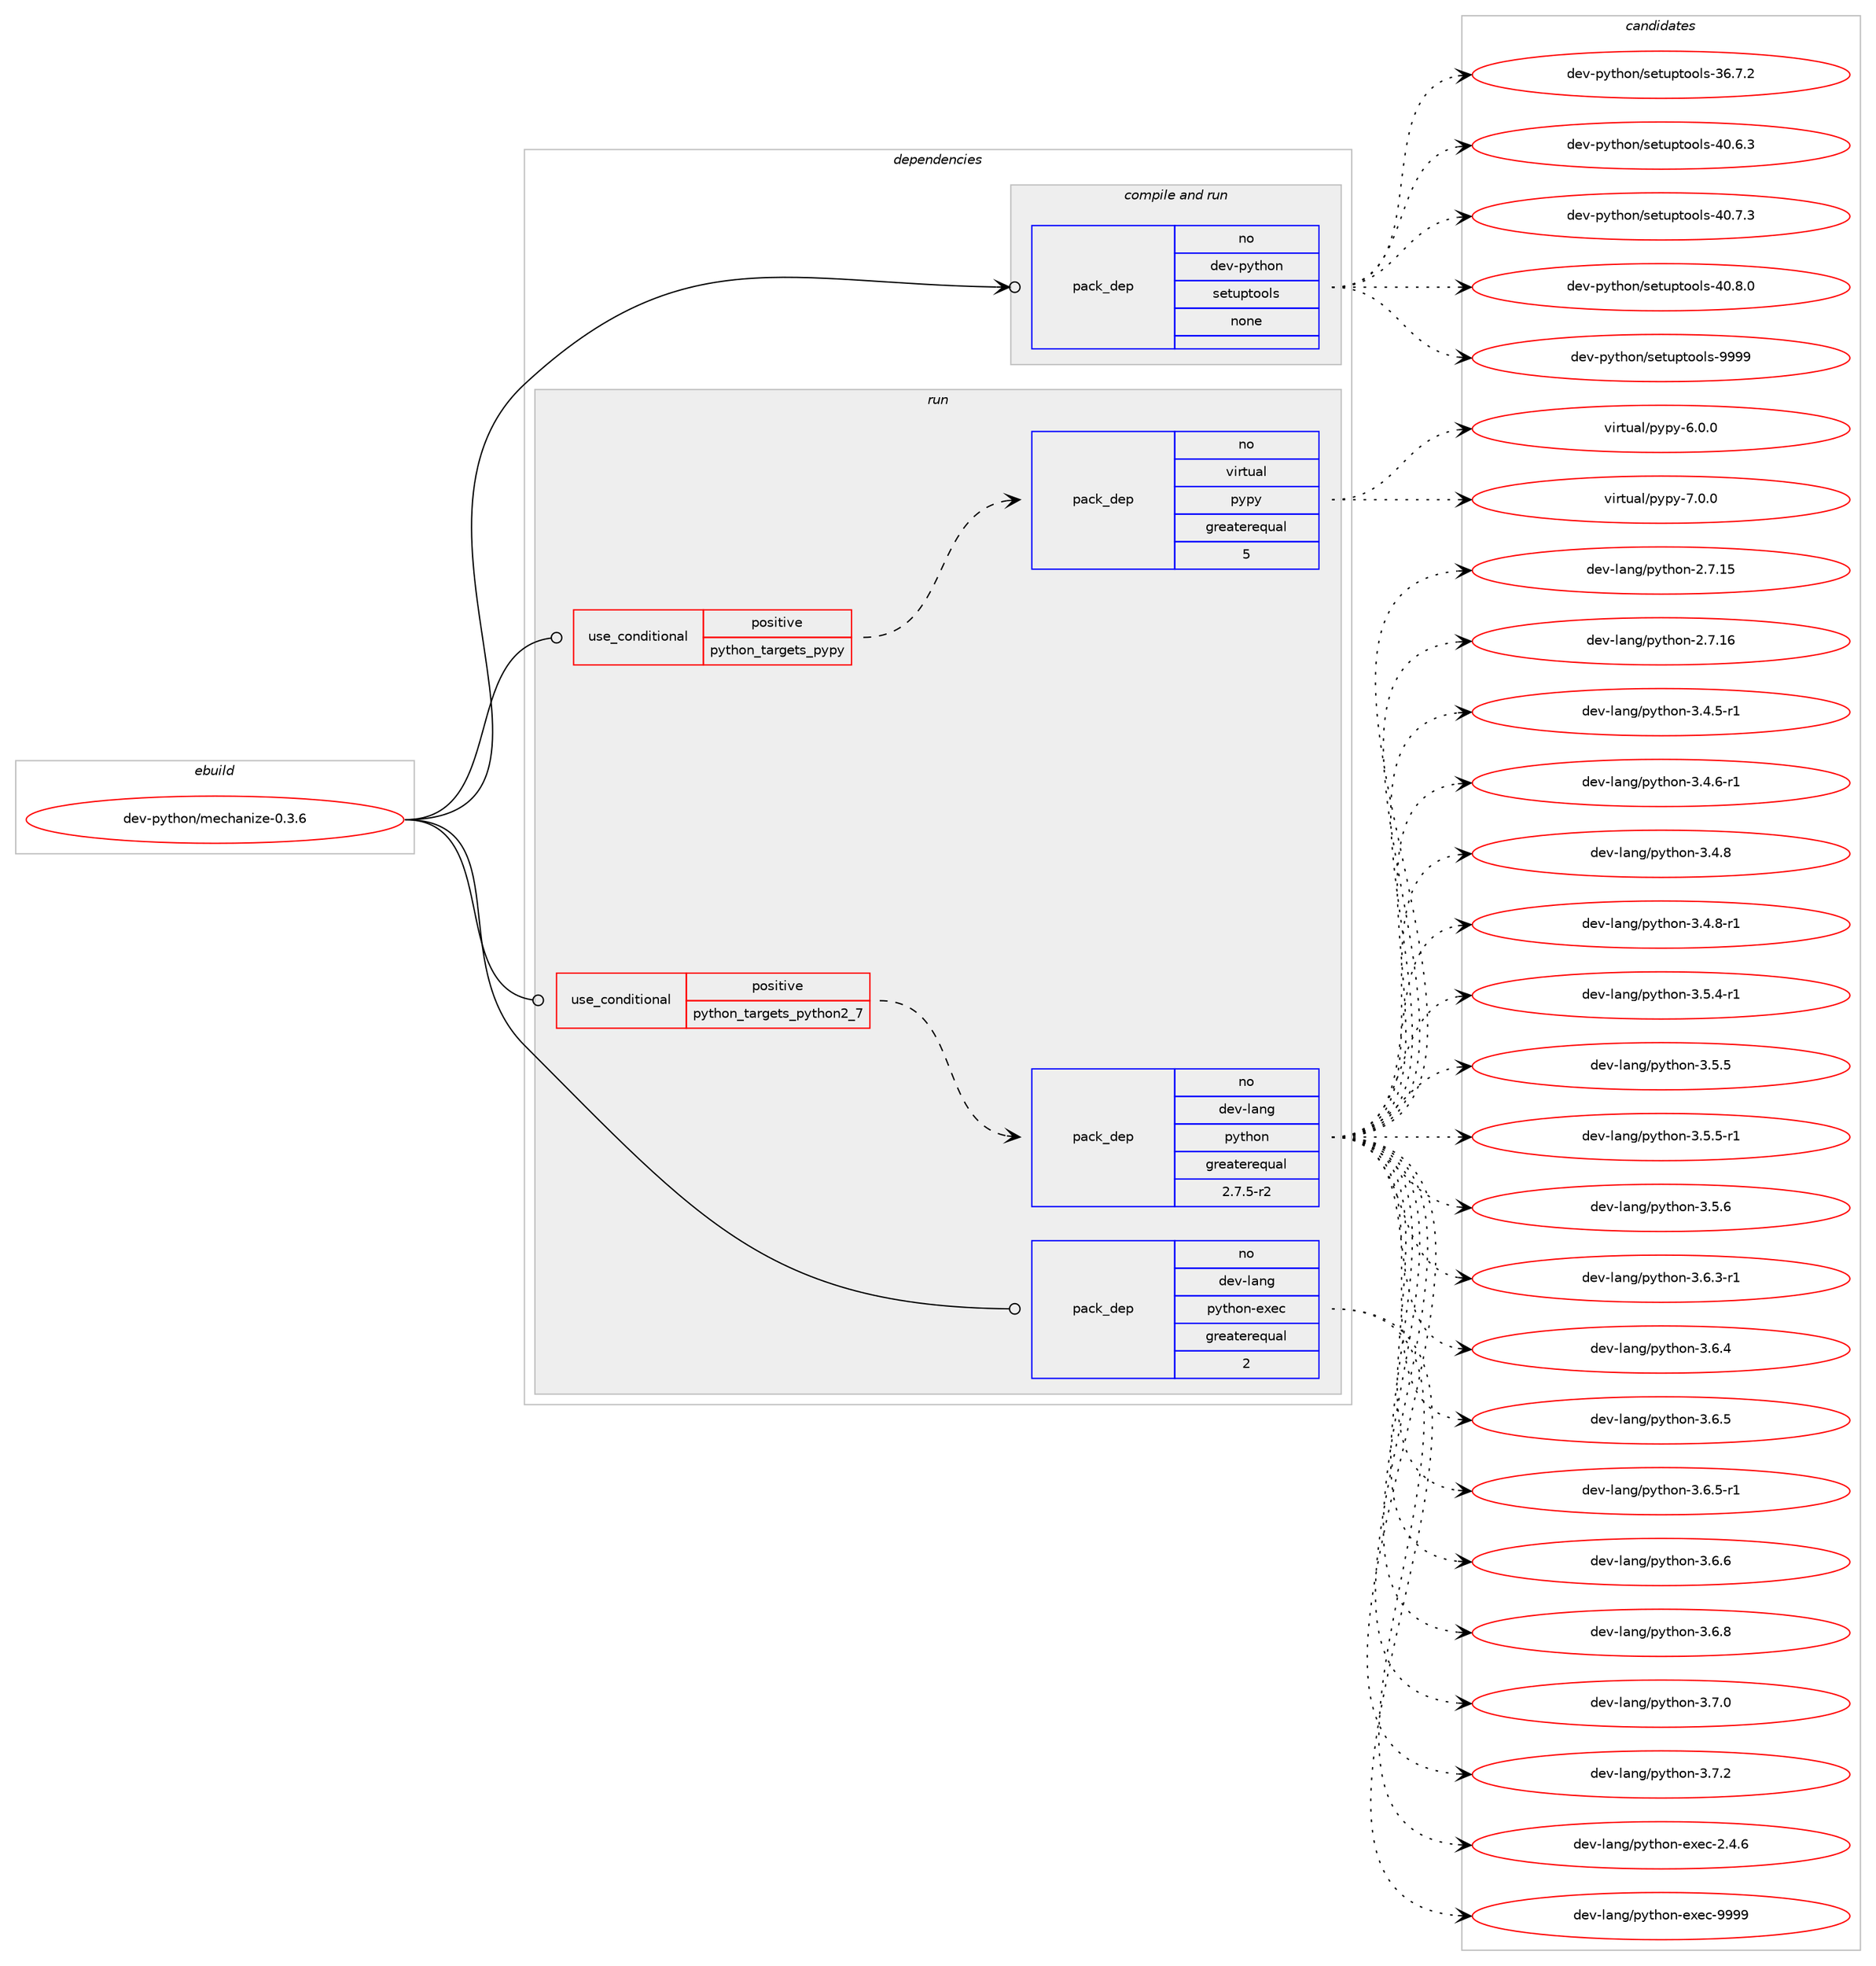 digraph prolog {

# *************
# Graph options
# *************

newrank=true;
concentrate=true;
compound=true;
graph [rankdir=LR,fontname=Helvetica,fontsize=10,ranksep=1.5];#, ranksep=2.5, nodesep=0.2];
edge  [arrowhead=vee];
node  [fontname=Helvetica,fontsize=10];

# **********
# The ebuild
# **********

subgraph cluster_leftcol {
color=gray;
rank=same;
label=<<i>ebuild</i>>;
id [label="dev-python/mechanize-0.3.6", color=red, width=4, href="../dev-python/mechanize-0.3.6.svg"];
}

# ****************
# The dependencies
# ****************

subgraph cluster_midcol {
color=gray;
label=<<i>dependencies</i>>;
subgraph cluster_compile {
fillcolor="#eeeeee";
style=filled;
label=<<i>compile</i>>;
}
subgraph cluster_compileandrun {
fillcolor="#eeeeee";
style=filled;
label=<<i>compile and run</i>>;
subgraph pack1017899 {
dependency1418550 [label=<<TABLE BORDER="0" CELLBORDER="1" CELLSPACING="0" CELLPADDING="4" WIDTH="220"><TR><TD ROWSPAN="6" CELLPADDING="30">pack_dep</TD></TR><TR><TD WIDTH="110">no</TD></TR><TR><TD>dev-python</TD></TR><TR><TD>setuptools</TD></TR><TR><TD>none</TD></TR><TR><TD></TD></TR></TABLE>>, shape=none, color=blue];
}
id:e -> dependency1418550:w [weight=20,style="solid",arrowhead="odotvee"];
}
subgraph cluster_run {
fillcolor="#eeeeee";
style=filled;
label=<<i>run</i>>;
subgraph cond377377 {
dependency1418551 [label=<<TABLE BORDER="0" CELLBORDER="1" CELLSPACING="0" CELLPADDING="4"><TR><TD ROWSPAN="3" CELLPADDING="10">use_conditional</TD></TR><TR><TD>positive</TD></TR><TR><TD>python_targets_pypy</TD></TR></TABLE>>, shape=none, color=red];
subgraph pack1017900 {
dependency1418552 [label=<<TABLE BORDER="0" CELLBORDER="1" CELLSPACING="0" CELLPADDING="4" WIDTH="220"><TR><TD ROWSPAN="6" CELLPADDING="30">pack_dep</TD></TR><TR><TD WIDTH="110">no</TD></TR><TR><TD>virtual</TD></TR><TR><TD>pypy</TD></TR><TR><TD>greaterequal</TD></TR><TR><TD>5</TD></TR></TABLE>>, shape=none, color=blue];
}
dependency1418551:e -> dependency1418552:w [weight=20,style="dashed",arrowhead="vee"];
}
id:e -> dependency1418551:w [weight=20,style="solid",arrowhead="odot"];
subgraph cond377378 {
dependency1418553 [label=<<TABLE BORDER="0" CELLBORDER="1" CELLSPACING="0" CELLPADDING="4"><TR><TD ROWSPAN="3" CELLPADDING="10">use_conditional</TD></TR><TR><TD>positive</TD></TR><TR><TD>python_targets_python2_7</TD></TR></TABLE>>, shape=none, color=red];
subgraph pack1017901 {
dependency1418554 [label=<<TABLE BORDER="0" CELLBORDER="1" CELLSPACING="0" CELLPADDING="4" WIDTH="220"><TR><TD ROWSPAN="6" CELLPADDING="30">pack_dep</TD></TR><TR><TD WIDTH="110">no</TD></TR><TR><TD>dev-lang</TD></TR><TR><TD>python</TD></TR><TR><TD>greaterequal</TD></TR><TR><TD>2.7.5-r2</TD></TR></TABLE>>, shape=none, color=blue];
}
dependency1418553:e -> dependency1418554:w [weight=20,style="dashed",arrowhead="vee"];
}
id:e -> dependency1418553:w [weight=20,style="solid",arrowhead="odot"];
subgraph pack1017902 {
dependency1418555 [label=<<TABLE BORDER="0" CELLBORDER="1" CELLSPACING="0" CELLPADDING="4" WIDTH="220"><TR><TD ROWSPAN="6" CELLPADDING="30">pack_dep</TD></TR><TR><TD WIDTH="110">no</TD></TR><TR><TD>dev-lang</TD></TR><TR><TD>python-exec</TD></TR><TR><TD>greaterequal</TD></TR><TR><TD>2</TD></TR></TABLE>>, shape=none, color=blue];
}
id:e -> dependency1418555:w [weight=20,style="solid",arrowhead="odot"];
}
}

# **************
# The candidates
# **************

subgraph cluster_choices {
rank=same;
color=gray;
label=<<i>candidates</i>>;

subgraph choice1017899 {
color=black;
nodesep=1;
choice100101118451121211161041111104711510111611711211611111110811545515446554650 [label="dev-python/setuptools-36.7.2", color=red, width=4,href="../dev-python/setuptools-36.7.2.svg"];
choice100101118451121211161041111104711510111611711211611111110811545524846544651 [label="dev-python/setuptools-40.6.3", color=red, width=4,href="../dev-python/setuptools-40.6.3.svg"];
choice100101118451121211161041111104711510111611711211611111110811545524846554651 [label="dev-python/setuptools-40.7.3", color=red, width=4,href="../dev-python/setuptools-40.7.3.svg"];
choice100101118451121211161041111104711510111611711211611111110811545524846564648 [label="dev-python/setuptools-40.8.0", color=red, width=4,href="../dev-python/setuptools-40.8.0.svg"];
choice10010111845112121116104111110471151011161171121161111111081154557575757 [label="dev-python/setuptools-9999", color=red, width=4,href="../dev-python/setuptools-9999.svg"];
dependency1418550:e -> choice100101118451121211161041111104711510111611711211611111110811545515446554650:w [style=dotted,weight="100"];
dependency1418550:e -> choice100101118451121211161041111104711510111611711211611111110811545524846544651:w [style=dotted,weight="100"];
dependency1418550:e -> choice100101118451121211161041111104711510111611711211611111110811545524846554651:w [style=dotted,weight="100"];
dependency1418550:e -> choice100101118451121211161041111104711510111611711211611111110811545524846564648:w [style=dotted,weight="100"];
dependency1418550:e -> choice10010111845112121116104111110471151011161171121161111111081154557575757:w [style=dotted,weight="100"];
}
subgraph choice1017900 {
color=black;
nodesep=1;
choice1181051141161179710847112121112121455446484648 [label="virtual/pypy-6.0.0", color=red, width=4,href="../virtual/pypy-6.0.0.svg"];
choice1181051141161179710847112121112121455546484648 [label="virtual/pypy-7.0.0", color=red, width=4,href="../virtual/pypy-7.0.0.svg"];
dependency1418552:e -> choice1181051141161179710847112121112121455446484648:w [style=dotted,weight="100"];
dependency1418552:e -> choice1181051141161179710847112121112121455546484648:w [style=dotted,weight="100"];
}
subgraph choice1017901 {
color=black;
nodesep=1;
choice10010111845108971101034711212111610411111045504655464953 [label="dev-lang/python-2.7.15", color=red, width=4,href="../dev-lang/python-2.7.15.svg"];
choice10010111845108971101034711212111610411111045504655464954 [label="dev-lang/python-2.7.16", color=red, width=4,href="../dev-lang/python-2.7.16.svg"];
choice1001011184510897110103471121211161041111104551465246534511449 [label="dev-lang/python-3.4.5-r1", color=red, width=4,href="../dev-lang/python-3.4.5-r1.svg"];
choice1001011184510897110103471121211161041111104551465246544511449 [label="dev-lang/python-3.4.6-r1", color=red, width=4,href="../dev-lang/python-3.4.6-r1.svg"];
choice100101118451089711010347112121116104111110455146524656 [label="dev-lang/python-3.4.8", color=red, width=4,href="../dev-lang/python-3.4.8.svg"];
choice1001011184510897110103471121211161041111104551465246564511449 [label="dev-lang/python-3.4.8-r1", color=red, width=4,href="../dev-lang/python-3.4.8-r1.svg"];
choice1001011184510897110103471121211161041111104551465346524511449 [label="dev-lang/python-3.5.4-r1", color=red, width=4,href="../dev-lang/python-3.5.4-r1.svg"];
choice100101118451089711010347112121116104111110455146534653 [label="dev-lang/python-3.5.5", color=red, width=4,href="../dev-lang/python-3.5.5.svg"];
choice1001011184510897110103471121211161041111104551465346534511449 [label="dev-lang/python-3.5.5-r1", color=red, width=4,href="../dev-lang/python-3.5.5-r1.svg"];
choice100101118451089711010347112121116104111110455146534654 [label="dev-lang/python-3.5.6", color=red, width=4,href="../dev-lang/python-3.5.6.svg"];
choice1001011184510897110103471121211161041111104551465446514511449 [label="dev-lang/python-3.6.3-r1", color=red, width=4,href="../dev-lang/python-3.6.3-r1.svg"];
choice100101118451089711010347112121116104111110455146544652 [label="dev-lang/python-3.6.4", color=red, width=4,href="../dev-lang/python-3.6.4.svg"];
choice100101118451089711010347112121116104111110455146544653 [label="dev-lang/python-3.6.5", color=red, width=4,href="../dev-lang/python-3.6.5.svg"];
choice1001011184510897110103471121211161041111104551465446534511449 [label="dev-lang/python-3.6.5-r1", color=red, width=4,href="../dev-lang/python-3.6.5-r1.svg"];
choice100101118451089711010347112121116104111110455146544654 [label="dev-lang/python-3.6.6", color=red, width=4,href="../dev-lang/python-3.6.6.svg"];
choice100101118451089711010347112121116104111110455146544656 [label="dev-lang/python-3.6.8", color=red, width=4,href="../dev-lang/python-3.6.8.svg"];
choice100101118451089711010347112121116104111110455146554648 [label="dev-lang/python-3.7.0", color=red, width=4,href="../dev-lang/python-3.7.0.svg"];
choice100101118451089711010347112121116104111110455146554650 [label="dev-lang/python-3.7.2", color=red, width=4,href="../dev-lang/python-3.7.2.svg"];
dependency1418554:e -> choice10010111845108971101034711212111610411111045504655464953:w [style=dotted,weight="100"];
dependency1418554:e -> choice10010111845108971101034711212111610411111045504655464954:w [style=dotted,weight="100"];
dependency1418554:e -> choice1001011184510897110103471121211161041111104551465246534511449:w [style=dotted,weight="100"];
dependency1418554:e -> choice1001011184510897110103471121211161041111104551465246544511449:w [style=dotted,weight="100"];
dependency1418554:e -> choice100101118451089711010347112121116104111110455146524656:w [style=dotted,weight="100"];
dependency1418554:e -> choice1001011184510897110103471121211161041111104551465246564511449:w [style=dotted,weight="100"];
dependency1418554:e -> choice1001011184510897110103471121211161041111104551465346524511449:w [style=dotted,weight="100"];
dependency1418554:e -> choice100101118451089711010347112121116104111110455146534653:w [style=dotted,weight="100"];
dependency1418554:e -> choice1001011184510897110103471121211161041111104551465346534511449:w [style=dotted,weight="100"];
dependency1418554:e -> choice100101118451089711010347112121116104111110455146534654:w [style=dotted,weight="100"];
dependency1418554:e -> choice1001011184510897110103471121211161041111104551465446514511449:w [style=dotted,weight="100"];
dependency1418554:e -> choice100101118451089711010347112121116104111110455146544652:w [style=dotted,weight="100"];
dependency1418554:e -> choice100101118451089711010347112121116104111110455146544653:w [style=dotted,weight="100"];
dependency1418554:e -> choice1001011184510897110103471121211161041111104551465446534511449:w [style=dotted,weight="100"];
dependency1418554:e -> choice100101118451089711010347112121116104111110455146544654:w [style=dotted,weight="100"];
dependency1418554:e -> choice100101118451089711010347112121116104111110455146544656:w [style=dotted,weight="100"];
dependency1418554:e -> choice100101118451089711010347112121116104111110455146554648:w [style=dotted,weight="100"];
dependency1418554:e -> choice100101118451089711010347112121116104111110455146554650:w [style=dotted,weight="100"];
}
subgraph choice1017902 {
color=black;
nodesep=1;
choice1001011184510897110103471121211161041111104510112010199455046524654 [label="dev-lang/python-exec-2.4.6", color=red, width=4,href="../dev-lang/python-exec-2.4.6.svg"];
choice10010111845108971101034711212111610411111045101120101994557575757 [label="dev-lang/python-exec-9999", color=red, width=4,href="../dev-lang/python-exec-9999.svg"];
dependency1418555:e -> choice1001011184510897110103471121211161041111104510112010199455046524654:w [style=dotted,weight="100"];
dependency1418555:e -> choice10010111845108971101034711212111610411111045101120101994557575757:w [style=dotted,weight="100"];
}
}

}
